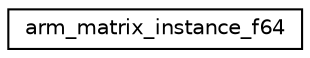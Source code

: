 digraph "Graphical Class Hierarchy"
{
 // LATEX_PDF_SIZE
  edge [fontname="Helvetica",fontsize="10",labelfontname="Helvetica",labelfontsize="10"];
  node [fontname="Helvetica",fontsize="10",shape=record];
  rankdir="LR";
  Node0 [label="arm_matrix_instance_f64",height=0.2,width=0.4,color="black", fillcolor="white", style="filled",URL="$structarm__matrix__instance__f64.html",tooltip="Instance structure for the floating-point matrix structure."];
}
